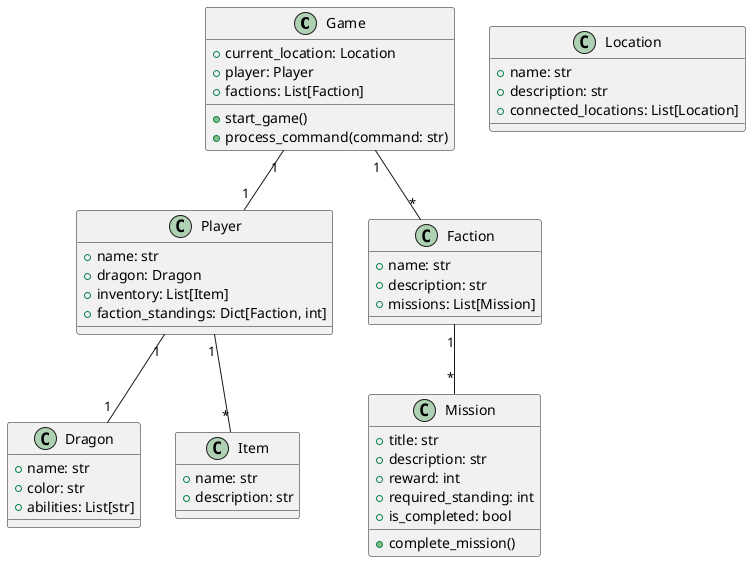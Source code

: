 @startuml
class Game {
  +current_location: Location
  +player: Player
  +factions: List[Faction]
  +start_game()
  +process_command(command: str)
}

class Player {
  +name: str
  +dragon: Dragon
  +inventory: List[Item]
  +faction_standings: Dict[Faction, int]
}

class Dragon {
  +name: str
  +color: str
  +abilities: List[str]
}

class Location {
  +name: str
  +description: str
  +connected_locations: List[Location]
}

class Faction {
  +name: str
  +description: str
  +missions: List[Mission]
}

class Mission {
  +title: str
  +description: str
  +reward: int
  +required_standing: int
  +is_completed: bool
  +complete_mission()
}

class Item {
  +name: str
  +description: str
}

Game "1" -- "1" Player
Game "1" -- "*" Faction
Player "1" -- "1" Dragon
Player "1" -- "*" Item
Faction "1" -- "*" Mission
@enduml
